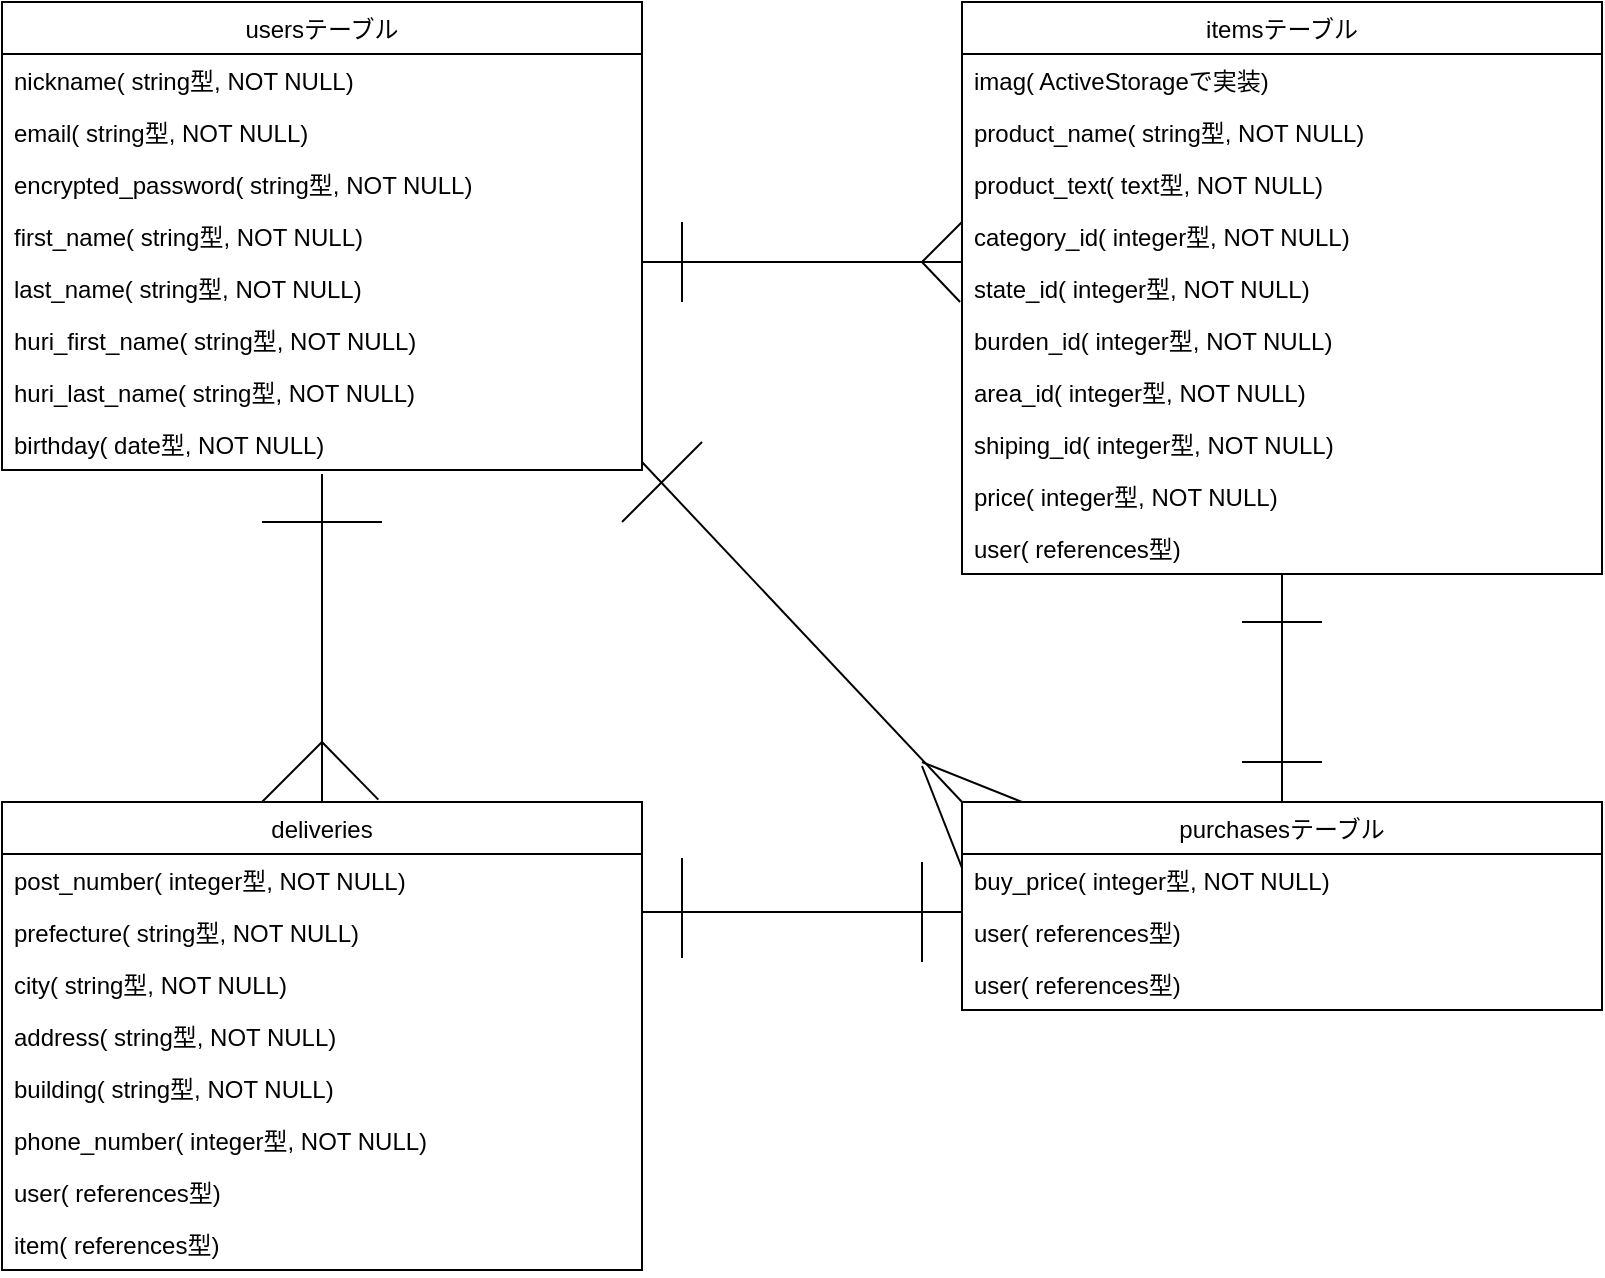 <mxfile version="13.10.0" type="embed" pages="2">
    <diagram id="bigyYlHlvVise-LdsHyD" name="Page-1">
        <mxGraphModel dx="1052" dy="680" grid="1" gridSize="10" guides="1" tooltips="1" connect="1" arrows="1" fold="1" page="1" pageScale="1" pageWidth="850" pageHeight="1100" math="0" shadow="0">
            <root>
                <mxCell id="0"/>
                <mxCell id="1" parent="0"/>
                <mxCell id="gtf4mEtUMmRT2imB_sL--6" value="itemsテーブル" style="swimlane;fontStyle=0;childLayout=stackLayout;horizontal=1;startSize=26;fillColor=none;horizontalStack=0;resizeParent=1;resizeParentMax=0;resizeLast=0;collapsible=1;marginBottom=0;" parent="1" vertex="1">
                    <mxGeometry x="-360" y="40" width="320" height="286" as="geometry"/>
                </mxCell>
                <mxCell id="gtf4mEtUMmRT2imB_sL--39" value="imag( ActiveStorageで実装)" style="text;strokeColor=none;fillColor=none;align=left;verticalAlign=top;spacingLeft=4;spacingRight=4;overflow=hidden;rotatable=0;points=[[0,0.5],[1,0.5]];portConstraint=eastwest;" parent="gtf4mEtUMmRT2imB_sL--6" vertex="1">
                    <mxGeometry y="26" width="320" height="26" as="geometry"/>
                </mxCell>
                <mxCell id="gtf4mEtUMmRT2imB_sL--7" value="product_name( string型, NOT NULL)" style="text;strokeColor=none;fillColor=none;align=left;verticalAlign=top;spacingLeft=4;spacingRight=4;overflow=hidden;rotatable=0;points=[[0,0.5],[1,0.5]];portConstraint=eastwest;" parent="gtf4mEtUMmRT2imB_sL--6" vertex="1">
                    <mxGeometry y="52" width="320" height="26" as="geometry"/>
                </mxCell>
                <mxCell id="gtf4mEtUMmRT2imB_sL--8" value="product_text( text型, NOT NULL)" style="text;strokeColor=none;fillColor=none;align=left;verticalAlign=top;spacingLeft=4;spacingRight=4;overflow=hidden;rotatable=0;points=[[0,0.5],[1,0.5]];portConstraint=eastwest;" parent="gtf4mEtUMmRT2imB_sL--6" vertex="1">
                    <mxGeometry y="78" width="320" height="26" as="geometry"/>
                </mxCell>
                <mxCell id="gtf4mEtUMmRT2imB_sL--10" value="category_id( integer型, NOT NULL)" style="text;strokeColor=none;fillColor=none;align=left;verticalAlign=top;spacingLeft=4;spacingRight=4;overflow=hidden;rotatable=0;points=[[0,0.5],[1,0.5]];portConstraint=eastwest;" parent="gtf4mEtUMmRT2imB_sL--6" vertex="1">
                    <mxGeometry y="104" width="320" height="26" as="geometry"/>
                </mxCell>
                <mxCell id="gtf4mEtUMmRT2imB_sL--11" value="state_id( integer型, NOT NULL)" style="text;strokeColor=none;fillColor=none;align=left;verticalAlign=top;spacingLeft=4;spacingRight=4;overflow=hidden;rotatable=0;points=[[0,0.5],[1,0.5]];portConstraint=eastwest;" parent="gtf4mEtUMmRT2imB_sL--6" vertex="1">
                    <mxGeometry y="130" width="320" height="26" as="geometry"/>
                </mxCell>
                <mxCell id="gtf4mEtUMmRT2imB_sL--13" value="burden_id( integer型, NOT NULL)" style="text;strokeColor=none;fillColor=none;align=left;verticalAlign=top;spacingLeft=4;spacingRight=4;overflow=hidden;rotatable=0;points=[[0,0.5],[1,0.5]];portConstraint=eastwest;" parent="gtf4mEtUMmRT2imB_sL--6" vertex="1">
                    <mxGeometry y="156" width="320" height="26" as="geometry"/>
                </mxCell>
                <mxCell id="gtf4mEtUMmRT2imB_sL--14" value="area_id( integer型, NOT NULL)" style="text;strokeColor=none;fillColor=none;align=left;verticalAlign=top;spacingLeft=4;spacingRight=4;overflow=hidden;rotatable=0;points=[[0,0.5],[1,0.5]];portConstraint=eastwest;" parent="gtf4mEtUMmRT2imB_sL--6" vertex="1">
                    <mxGeometry y="182" width="320" height="26" as="geometry"/>
                </mxCell>
                <mxCell id="gtf4mEtUMmRT2imB_sL--12" value="shiping_id( integer型, NOT NULL)" style="text;strokeColor=none;fillColor=none;align=left;verticalAlign=top;spacingLeft=4;spacingRight=4;overflow=hidden;rotatable=0;points=[[0,0.5],[1,0.5]];portConstraint=eastwest;" parent="gtf4mEtUMmRT2imB_sL--6" vertex="1">
                    <mxGeometry y="208" width="320" height="26" as="geometry"/>
                </mxCell>
                <mxCell id="gtf4mEtUMmRT2imB_sL--9" value="price( integer型, NOT NULL)" style="text;strokeColor=none;fillColor=none;align=left;verticalAlign=top;spacingLeft=4;spacingRight=4;overflow=hidden;rotatable=0;points=[[0,0.5],[1,0.5]];portConstraint=eastwest;" parent="gtf4mEtUMmRT2imB_sL--6" vertex="1">
                    <mxGeometry y="234" width="320" height="26" as="geometry"/>
                </mxCell>
                <mxCell id="gtf4mEtUMmRT2imB_sL--41" value="user( references型)" style="text;strokeColor=none;fillColor=none;align=left;verticalAlign=top;spacingLeft=4;spacingRight=4;overflow=hidden;rotatable=0;points=[[0,0.5],[1,0.5]];portConstraint=eastwest;" parent="gtf4mEtUMmRT2imB_sL--6" vertex="1">
                    <mxGeometry y="260" width="320" height="26" as="geometry"/>
                </mxCell>
                <mxCell id="gtf4mEtUMmRT2imB_sL--20" value="usersテーブル" style="swimlane;fontStyle=0;childLayout=stackLayout;horizontal=1;startSize=26;fillColor=none;horizontalStack=0;resizeParent=1;resizeParentMax=0;resizeLast=0;collapsible=1;marginBottom=0;" parent="1" vertex="1">
                    <mxGeometry x="-840" y="40" width="320" height="234" as="geometry"/>
                </mxCell>
                <mxCell id="gtf4mEtUMmRT2imB_sL--21" value="nickname( string型, NOT NULL)" style="text;strokeColor=none;fillColor=none;align=left;verticalAlign=top;spacingLeft=4;spacingRight=4;overflow=hidden;rotatable=0;points=[[0,0.5],[1,0.5]];portConstraint=eastwest;" parent="gtf4mEtUMmRT2imB_sL--20" vertex="1">
                    <mxGeometry y="26" width="320" height="26" as="geometry"/>
                </mxCell>
                <mxCell id="gtf4mEtUMmRT2imB_sL--22" value="email( string型, NOT NULL)" style="text;strokeColor=none;fillColor=none;align=left;verticalAlign=top;spacingLeft=4;spacingRight=4;overflow=hidden;rotatable=0;points=[[0,0.5],[1,0.5]];portConstraint=eastwest;" parent="gtf4mEtUMmRT2imB_sL--20" vertex="1">
                    <mxGeometry y="52" width="320" height="26" as="geometry"/>
                </mxCell>
                <mxCell id="gtf4mEtUMmRT2imB_sL--25" value="encrypted_password( string型, NOT NULL)" style="text;strokeColor=none;fillColor=none;align=left;verticalAlign=top;spacingLeft=4;spacingRight=4;overflow=hidden;rotatable=0;points=[[0,0.5],[1,0.5]];portConstraint=eastwest;" parent="gtf4mEtUMmRT2imB_sL--20" vertex="1">
                    <mxGeometry y="78" width="320" height="26" as="geometry"/>
                </mxCell>
                <mxCell id="gtf4mEtUMmRT2imB_sL--26" value="first_name( string型, NOT NULL)" style="text;strokeColor=none;fillColor=none;align=left;verticalAlign=top;spacingLeft=4;spacingRight=4;overflow=hidden;rotatable=0;points=[[0,0.5],[1,0.5]];portConstraint=eastwest;" parent="gtf4mEtUMmRT2imB_sL--20" vertex="1">
                    <mxGeometry y="104" width="320" height="26" as="geometry"/>
                </mxCell>
                <mxCell id="gtf4mEtUMmRT2imB_sL--27" value="last_name( string型, NOT NULL)" style="text;strokeColor=none;fillColor=none;align=left;verticalAlign=top;spacingLeft=4;spacingRight=4;overflow=hidden;rotatable=0;points=[[0,0.5],[1,0.5]];portConstraint=eastwest;" parent="gtf4mEtUMmRT2imB_sL--20" vertex="1">
                    <mxGeometry y="130" width="320" height="26" as="geometry"/>
                </mxCell>
                <mxCell id="gtf4mEtUMmRT2imB_sL--87" value="" style="endArrow=none;html=1;" parent="gtf4mEtUMmRT2imB_sL--20" edge="1">
                    <mxGeometry width="50" height="50" relative="1" as="geometry">
                        <mxPoint x="340" y="150" as="sourcePoint"/>
                        <mxPoint x="340" y="110" as="targetPoint"/>
                    </mxGeometry>
                </mxCell>
                <mxCell id="20" value="huri_first_name( string型, NOT NULL)" style="text;strokeColor=none;fillColor=none;align=left;verticalAlign=top;spacingLeft=4;spacingRight=4;overflow=hidden;rotatable=0;points=[[0,0.5],[1,0.5]];portConstraint=eastwest;" vertex="1" parent="gtf4mEtUMmRT2imB_sL--20">
                    <mxGeometry y="156" width="320" height="26" as="geometry"/>
                </mxCell>
                <mxCell id="21" value="huri_last_name( string型, NOT NULL)" style="text;strokeColor=none;fillColor=none;align=left;verticalAlign=top;spacingLeft=4;spacingRight=4;overflow=hidden;rotatable=0;points=[[0,0.5],[1,0.5]];portConstraint=eastwest;" vertex="1" parent="gtf4mEtUMmRT2imB_sL--20">
                    <mxGeometry y="182" width="320" height="26" as="geometry"/>
                </mxCell>
                <mxCell id="gtf4mEtUMmRT2imB_sL--23" value="birthday( date型, NOT NULL)" style="text;strokeColor=none;fillColor=none;align=left;verticalAlign=top;spacingLeft=4;spacingRight=4;overflow=hidden;rotatable=0;points=[[0,0.5],[1,0.5]];portConstraint=eastwest;" parent="gtf4mEtUMmRT2imB_sL--20" vertex="1">
                    <mxGeometry y="208" width="320" height="26" as="geometry"/>
                </mxCell>
                <mxCell id="gtf4mEtUMmRT2imB_sL--29" value="purchasesテーブル" style="swimlane;fontStyle=0;childLayout=stackLayout;horizontal=1;startSize=26;fillColor=none;horizontalStack=0;resizeParent=1;resizeParentMax=0;resizeLast=0;collapsible=1;marginBottom=0;" parent="1" vertex="1">
                    <mxGeometry x="-360" y="440" width="320" height="104" as="geometry"/>
                </mxCell>
                <mxCell id="10" value="" style="endArrow=none;html=1;exitX=0;exitY=0.269;exitDx=0;exitDy=0;exitPerimeter=0;" parent="gtf4mEtUMmRT2imB_sL--29" source="7" edge="1">
                    <mxGeometry width="50" height="50" relative="1" as="geometry">
                        <mxPoint x="10" y="52" as="sourcePoint"/>
                        <mxPoint x="-20" y="-18" as="targetPoint"/>
                    </mxGeometry>
                </mxCell>
                <mxCell id="7" value="buy_price( integer型, NOT NULL)" style="text;strokeColor=none;fillColor=none;align=left;verticalAlign=top;spacingLeft=4;spacingRight=4;overflow=hidden;rotatable=0;points=[[0,0.5],[1,0.5]];portConstraint=eastwest;" parent="gtf4mEtUMmRT2imB_sL--29" vertex="1">
                    <mxGeometry y="26" width="320" height="26" as="geometry"/>
                </mxCell>
                <mxCell id="gtf4mEtUMmRT2imB_sL--43" value="user( references型)" style="text;strokeColor=none;fillColor=none;align=left;verticalAlign=top;spacingLeft=4;spacingRight=4;overflow=hidden;rotatable=0;points=[[0,0.5],[1,0.5]];portConstraint=eastwest;" parent="gtf4mEtUMmRT2imB_sL--29" vertex="1">
                    <mxGeometry y="52" width="320" height="26" as="geometry"/>
                </mxCell>
                <mxCell id="25" value="user( references型)" style="text;strokeColor=none;fillColor=none;align=left;verticalAlign=top;spacingLeft=4;spacingRight=4;overflow=hidden;rotatable=0;points=[[0,0.5],[1,0.5]];portConstraint=eastwest;" vertex="1" parent="gtf4mEtUMmRT2imB_sL--29">
                    <mxGeometry y="78" width="320" height="26" as="geometry"/>
                </mxCell>
                <mxCell id="gtf4mEtUMmRT2imB_sL--69" value="" style="endArrow=none;html=1;" parent="1" edge="1">
                    <mxGeometry width="50" height="50" relative="1" as="geometry">
                        <mxPoint x="-380" y="420" as="sourcePoint"/>
                        <mxPoint x="-330" y="440" as="targetPoint"/>
                    </mxGeometry>
                </mxCell>
                <mxCell id="gtf4mEtUMmRT2imB_sL--70" value="" style="endArrow=none;html=1;" parent="1" edge="1">
                    <mxGeometry width="50" height="50" relative="1" as="geometry">
                        <mxPoint x="-200" y="440" as="sourcePoint"/>
                        <mxPoint x="-200" y="326" as="targetPoint"/>
                    </mxGeometry>
                </mxCell>
                <mxCell id="gtf4mEtUMmRT2imB_sL--78" value="" style="endArrow=none;html=1;" parent="1" edge="1">
                    <mxGeometry width="50" height="50" relative="1" as="geometry">
                        <mxPoint x="-220" y="350" as="sourcePoint"/>
                        <mxPoint x="-180" y="350" as="targetPoint"/>
                    </mxGeometry>
                </mxCell>
                <mxCell id="gtf4mEtUMmRT2imB_sL--79" value="" style="endArrow=none;html=1;exitX=0;exitY=0;exitDx=0;exitDy=0;" parent="1" source="gtf4mEtUMmRT2imB_sL--29" edge="1">
                    <mxGeometry width="50" height="50" relative="1" as="geometry">
                        <mxPoint x="-680" y="520" as="sourcePoint"/>
                        <mxPoint x="-520" y="270" as="targetPoint"/>
                    </mxGeometry>
                </mxCell>
                <mxCell id="gtf4mEtUMmRT2imB_sL--83" value="" style="endArrow=none;html=1;" parent="1" edge="1">
                    <mxGeometry width="50" height="50" relative="1" as="geometry">
                        <mxPoint x="-530" y="300" as="sourcePoint"/>
                        <mxPoint x="-490" y="260" as="targetPoint"/>
                        <Array as="points"/>
                    </mxGeometry>
                </mxCell>
                <mxCell id="gtf4mEtUMmRT2imB_sL--85" value="" style="endArrow=none;html=1;" parent="1" edge="1">
                    <mxGeometry width="50" height="50" relative="1" as="geometry">
                        <mxPoint x="-520" y="170" as="sourcePoint"/>
                        <mxPoint x="-360" y="170" as="targetPoint"/>
                    </mxGeometry>
                </mxCell>
                <mxCell id="2" value="" style="endArrow=none;html=1;" parent="1" edge="1">
                    <mxGeometry width="50" height="50" relative="1" as="geometry">
                        <mxPoint x="-220" y="420" as="sourcePoint"/>
                        <mxPoint x="-180" y="420" as="targetPoint"/>
                    </mxGeometry>
                </mxCell>
                <mxCell id="3" value="deliveries" style="swimlane;fontStyle=0;childLayout=stackLayout;horizontal=1;startSize=26;fillColor=none;horizontalStack=0;resizeParent=1;resizeParentMax=0;resizeLast=0;collapsible=1;marginBottom=0;" parent="1" vertex="1">
                    <mxGeometry x="-840" y="440" width="320" height="234" as="geometry"/>
                </mxCell>
                <mxCell id="15" value="" style="endArrow=none;html=1;" parent="3" edge="1">
                    <mxGeometry width="50" height="50" relative="1" as="geometry">
                        <mxPoint x="130" as="sourcePoint"/>
                        <mxPoint x="160" y="-30" as="targetPoint"/>
                    </mxGeometry>
                </mxCell>
                <mxCell id="gtf4mEtUMmRT2imB_sL--34" value="post_number( integer型, NOT NULL)" style="text;strokeColor=none;fillColor=none;align=left;verticalAlign=top;spacingLeft=4;spacingRight=4;overflow=hidden;rotatable=0;points=[[0,0.5],[1,0.5]];portConstraint=eastwest;" parent="3" vertex="1">
                    <mxGeometry y="26" width="320" height="26" as="geometry"/>
                </mxCell>
                <mxCell id="gtf4mEtUMmRT2imB_sL--31" value="prefecture( string型, NOT NULL)" style="text;strokeColor=none;fillColor=none;align=left;verticalAlign=top;spacingLeft=4;spacingRight=4;overflow=hidden;rotatable=0;points=[[0,0.5],[1,0.5]];portConstraint=eastwest;" parent="3" vertex="1">
                    <mxGeometry y="52" width="320" height="26" as="geometry"/>
                </mxCell>
                <mxCell id="gtf4mEtUMmRT2imB_sL--35" value="city( string型, NOT NULL)" style="text;strokeColor=none;fillColor=none;align=left;verticalAlign=top;spacingLeft=4;spacingRight=4;overflow=hidden;rotatable=0;points=[[0,0.5],[1,0.5]];portConstraint=eastwest;" parent="3" vertex="1">
                    <mxGeometry y="78" width="320" height="26" as="geometry"/>
                </mxCell>
                <mxCell id="gtf4mEtUMmRT2imB_sL--37" value="address( string型, NOT NULL)" style="text;strokeColor=none;fillColor=none;align=left;verticalAlign=top;spacingLeft=4;spacingRight=4;overflow=hidden;rotatable=0;points=[[0,0.5],[1,0.5]];portConstraint=eastwest;" parent="3" vertex="1">
                    <mxGeometry y="104" width="320" height="26" as="geometry"/>
                </mxCell>
                <mxCell id="gtf4mEtUMmRT2imB_sL--32" value="building( string型, NOT NULL)" style="text;strokeColor=none;fillColor=none;align=left;verticalAlign=top;spacingLeft=4;spacingRight=4;overflow=hidden;rotatable=0;points=[[0,0.5],[1,0.5]];portConstraint=eastwest;" parent="3" vertex="1">
                    <mxGeometry y="130" width="320" height="26" as="geometry"/>
                </mxCell>
                <mxCell id="gtf4mEtUMmRT2imB_sL--38" value="phone_number( integer型, NOT NULL)" style="text;strokeColor=none;fillColor=none;align=left;verticalAlign=top;spacingLeft=4;spacingRight=4;overflow=hidden;rotatable=0;points=[[0,0.5],[1,0.5]];portConstraint=eastwest;" parent="3" vertex="1">
                    <mxGeometry y="156" width="320" height="26" as="geometry"/>
                </mxCell>
                <mxCell id="24" value="user( references型)" style="text;strokeColor=none;fillColor=none;align=left;verticalAlign=top;spacingLeft=4;spacingRight=4;overflow=hidden;rotatable=0;points=[[0,0.5],[1,0.5]];portConstraint=eastwest;" vertex="1" parent="3">
                    <mxGeometry y="182" width="320" height="26" as="geometry"/>
                </mxCell>
                <mxCell id="gtf4mEtUMmRT2imB_sL--42" value="item( references型)" style="text;strokeColor=none;fillColor=none;align=left;verticalAlign=top;spacingLeft=4;spacingRight=4;overflow=hidden;rotatable=0;points=[[0,0.5],[1,0.5]];portConstraint=eastwest;" parent="3" vertex="1">
                    <mxGeometry y="208" width="320" height="26" as="geometry"/>
                </mxCell>
                <mxCell id="11" value="" style="endArrow=none;html=1;entryX=0;entryY=0.115;entryDx=0;entryDy=0;entryPerimeter=0;" parent="1" target="gtf4mEtUMmRT2imB_sL--43" edge="1">
                    <mxGeometry width="50" height="50" relative="1" as="geometry">
                        <mxPoint x="-520" y="495" as="sourcePoint"/>
                        <mxPoint x="-470" y="470" as="targetPoint"/>
                    </mxGeometry>
                </mxCell>
                <mxCell id="12" value="" style="endArrow=none;html=1;" parent="1" edge="1">
                    <mxGeometry width="50" height="50" relative="1" as="geometry">
                        <mxPoint x="-380" y="520" as="sourcePoint"/>
                        <mxPoint x="-380" y="470" as="targetPoint"/>
                    </mxGeometry>
                </mxCell>
                <mxCell id="14" value="" style="endArrow=none;html=1;entryX=0.588;entryY=-0.005;entryDx=0;entryDy=0;entryPerimeter=0;" parent="1" target="3" edge="1">
                    <mxGeometry width="50" height="50" relative="1" as="geometry">
                        <mxPoint x="-680" y="410" as="sourcePoint"/>
                        <mxPoint x="-630" y="360" as="targetPoint"/>
                    </mxGeometry>
                </mxCell>
                <mxCell id="16" value="" style="endArrow=none;html=1;" parent="1" edge="1">
                    <mxGeometry width="50" height="50" relative="1" as="geometry">
                        <mxPoint x="-710" y="300" as="sourcePoint"/>
                        <mxPoint x="-650" y="300" as="targetPoint"/>
                    </mxGeometry>
                </mxCell>
                <mxCell id="17" value="" style="endArrow=none;html=1;exitX=0.5;exitY=0;exitDx=0;exitDy=0;" parent="1" source="3" edge="1">
                    <mxGeometry width="50" height="50" relative="1" as="geometry">
                        <mxPoint x="-730" y="326" as="sourcePoint"/>
                        <mxPoint x="-680" y="276" as="targetPoint"/>
                    </mxGeometry>
                </mxCell>
                <mxCell id="18" value="" style="endArrow=none;html=1;exitX=-0.003;exitY=0.769;exitDx=0;exitDy=0;exitPerimeter=0;" parent="1" source="gtf4mEtUMmRT2imB_sL--11" edge="1">
                    <mxGeometry width="50" height="50" relative="1" as="geometry">
                        <mxPoint x="-430" y="220" as="sourcePoint"/>
                        <mxPoint x="-380" y="170" as="targetPoint"/>
                    </mxGeometry>
                </mxCell>
                <mxCell id="19" value="" style="endArrow=none;html=1;" parent="1" edge="1">
                    <mxGeometry width="50" height="50" relative="1" as="geometry">
                        <mxPoint x="-380" y="170" as="sourcePoint"/>
                        <mxPoint x="-360" y="150" as="targetPoint"/>
                    </mxGeometry>
                </mxCell>
                <mxCell id="13" value="" style="endArrow=none;html=1;" parent="1" edge="1">
                    <mxGeometry width="50" height="50" relative="1" as="geometry">
                        <mxPoint x="-500" y="518" as="sourcePoint"/>
                        <mxPoint x="-500" y="468" as="targetPoint"/>
                    </mxGeometry>
                </mxCell>
            </root>
        </mxGraphModel>
    </diagram>
    <diagram id="hrBAW_QZi8SXogytikNY" name="Page-2">
        &#xa;        &#xa;        &#xa;&#xa;&#xa;
        <mxGraphModel dx="898" dy="680" grid="1" gridSize="10" guides="1" tooltips="1" connect="1" arrows="1" fold="1" page="1" pageScale="1" pageWidth="850" pageHeight="1100" math="0" shadow="0">
            &#xa;            &#xa;            &#xa;&#xa;&#xa;
            <root>
                &#xa;                &#xa;                &#xa;&#xa;&#xa;
                <mxCell id="a-_-y4gFpnWRi_4AJY4c-0"/>
                &#xa;                &#xa;                &#xa;&#xa;&#xa;
                <mxCell id="a-_-y4gFpnWRi_4AJY4c-1" parent="a-_-y4gFpnWRi_4AJY4c-0"/>
                &#xa;                &#xa;                &#xa;&#xa;&#xa;
            </root>
            &#xa;            &#xa;            &#xa;&#xa;&#xa;
        </mxGraphModel>
        &#xa;        &#xa;        &#xa;&#xa;&#xa;
    </diagram>
</mxfile>